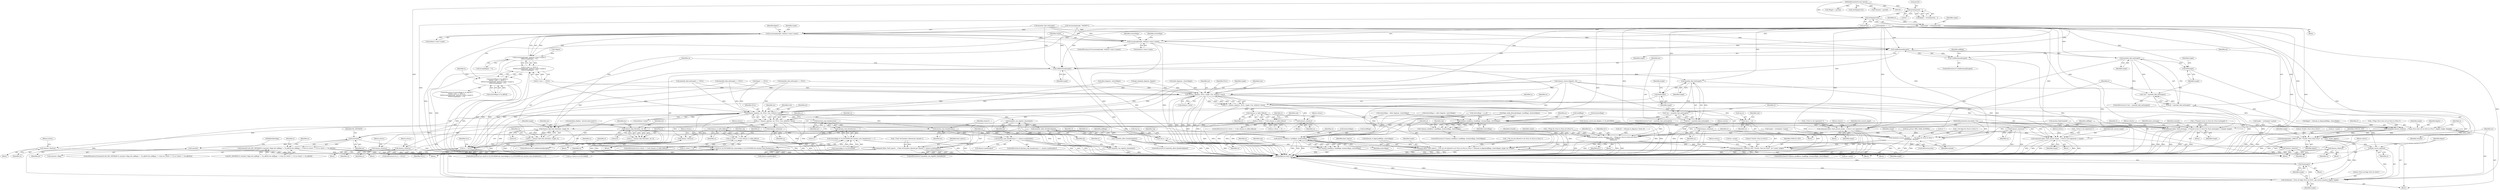 digraph "0_atheme_c597156adc60a45b5f827793cd420945f47bc03b_1@array" {
"1000342" [label="(Call,strdup(parv[2]))"];
"1000328" [label="(Call,strchr(parv[2], ' '))"];
"1000109" [label="(MethodParameterIn,char *parv[])"];
"1000340" [label="(Call,target = strdup(parv[2]))"];
"1000385" [label="(Call,validhostmask(target))"];
"1000389" [label="(Call,chanacs_find_host_literal(mc, target, 0))"];
"1000387" [label="(Call,ca = chanacs_find_host_literal(mc, target, 0))"];
"1000424" [label="(Call,ca != NULL)"];
"1000435" [label="(Call,command_success_string(si, str1, _(\"Flags for \2%s\2 in \2%s\2 are \2%s\2.\"),\n\t\t\t\t\t\ttarget, channel,\n\t\t\t\t\t\tstr1))"];
"1000451" [label="(Call,logcommand(si, CMDLOG_GET, \"FLAGS: \2%s\2 on \2%s\2\", mc->name, target))"];
"1000444" [label="(Call,command_success_string(si, \"\", _(\"No flags for \2%s\2 in \2%s\2.\"),\n\t\t\t\t\t\ttarget, channel))"];
"1000399" [label="(Call,myentity_find_ext(target))"];
"1000396" [label="(Call,!(mt = myentity_find_ext(target)))"];
"1000397" [label="(Call,mt = myentity_find_ext(target))"];
"1000419" [label="(Call,chanacs_find_literal(mc, mt, 0))"];
"1000417" [label="(Call,ca = chanacs_find_literal(mc, mt, 0))"];
"1000402" [label="(Call,command_fail(si, fault_nosuch_target, _(\"\2%s\2 is not registered.\"), target))"];
"1000409" [label="(Call,free(target))"];
"1000492" [label="(Call,irccasecmp(target, entity(si->smu)->name))"];
"1000491" [label="(Call,irccasecmp(target, entity(si->smu)->name) ||\n\t\t\t\t\t\tstrcmp(flagstr, \"-*\"))"];
"1000485" [label="(Call,si->smu == NULL ||\n\t\t\t\t\t\tirccasecmp(target, entity(si->smu)->name) ||\n\t\t\t\t\t\tstrcmp(flagstr, \"-*\"))"];
"1000481" [label="(Call,restrictflags & CA_AKICK ||\n\t\t\t\t\t\tsi->smu == NULL ||\n\t\t\t\t\t\tirccasecmp(target, entity(si->smu)->name) ||\n\t\t\t\t\t\tstrcmp(flagstr, \"-*\"))"];
"1000511" [label="(Call,irccasecmp(target, entity(si->smu)->name))"];
"1000641" [label="(Call,validhostmask(target))"];
"1000640" [label="(Call,!validhostmask(target))"];
"1000648" [label="(Call,myentity_find_ext(target))"];
"1000645" [label="(Call,!(mt = myentity_find_ext(target)))"];
"1000646" [label="(Call,mt = myentity_find_ext(target))"];
"1000668" [label="(Call,chanacs_open(mc, mt, NULL, true, entity(si->smu)))"];
"1000666" [label="(Call,ca = chanacs_open(mc, mt, NULL, true, entity(si->smu)))"];
"1000749" [label="(Call,chanacs_close(ca))"];
"1000765" [label="(Call,chanacs_close(ca))"];
"1000781" [label="(Call,chanacs_close(ca))"];
"1000834" [label="(Call,chanacs_close(ca))"];
"1000844" [label="(Call,chanacs_is_table_full(ca))"];
"1000838" [label="(Call,ca->level == 0 && chanacs_is_table_full(ca))"];
"1000855" [label="(Call,chanacs_close(ca))"];
"1000858" [label="(Call,req.ca = ca)"];
"1000872" [label="(Call,chanacs_modify(ca, &addflags, &removeflags, restrictflags))"];
"1000871" [label="(Call,!chanacs_modify(ca, &addflags, &removeflags, restrictflags))"];
"1000894" [label="(Call,chanacs_close(ca))"];
"1000907" [label="(Call,chanacs_close(ca))"];
"1000711" [label="(Call,mychan_num_founders(mc))"];
"1000710" [label="(Call,mychan_num_founders(mc) == 1)"];
"1000706" [label="(Call,removeflags & CA_FOUNDER && mychan_num_founders(mc) == 1)"];
"1000700" [label="(Call,ca->level & CA_FOUNDER && removeflags & CA_FOUNDER && mychan_num_founders(mc) == 1)"];
"1000735" [label="(Call,mychan_num_founders(mc))"];
"1000734" [label="(Call,mychan_num_founders(mc) >= chansvs.maxfounders)"];
"1000741" [label="(Call,command_fail(si, fault_noprivs, _(\"Only %d founders allowed per channel.\"), chansvs.maxfounders))"];
"1001039" [label="(Call,verbose(mc, \"\2%s\2 set flags \2%s\2 on \2%s\2\", get_source_name(si), flagstr, target))"];
"1001046" [label="(Call,free(target))"];
"1000754" [label="(Call,myentity_can_register_channel(mt))"];
"1000753" [label="(Call,!myentity_can_register_channel(mt))"];
"1000770" [label="(Call,myentity_allow_foundership(mt))"];
"1000769" [label="(Call,!myentity_allow_foundership(mt))"];
"1000797" [label="(Call,isuser(mt))"];
"1000796" [label="(Call,isuser(mt) && (MU_NEVEROP & user(mt)->flags && addflags != CA_AKICK && addflags != 0 && (ca->level == 0 || ca->level == CA_AKICK)))"];
"1000803" [label="(Call,user(mt))"];
"1000651" [label="(Call,command_fail(si, fault_nosuch_target, _(\"\2%s\2 is not registered.\"), target))"];
"1000658" [label="(Call,free(target))"];
"1000924" [label="(Call,chanacs_open(mc, NULL, target, true, entity(si->smu)))"];
"1000922" [label="(Call,ca = chanacs_open(mc, NULL, target, true, entity(si->smu)))"];
"1000940" [label="(Call,chanacs_is_table_full(ca))"];
"1000934" [label="(Call,ca->level == 0 && chanacs_is_table_full(ca))"];
"1000951" [label="(Call,chanacs_close(ca))"];
"1000954" [label="(Call,req.ca = ca)"];
"1000968" [label="(Call,chanacs_modify(ca, &addflags, &removeflags, restrictflags))"];
"1000967" [label="(Call,!chanacs_modify(ca, &addflags, &removeflags, restrictflags))"];
"1000988" [label="(Call,chanacs_close(ca))"];
"1001001" [label="(Call,chanacs_close(ca))"];
"1000976" [label="(Call,command_fail(si, fault_noprivs, _(\"You are not allowed to set \2%s\2 on \2%s\2 in \2%s\2.\"), bitmask_to_flags2(addflags, removeflags), target, mc->name))"];
"1001010" [label="(Call,command_fail(si, fault_nochange, _(\"Channel access to \2%s\2 for \2%s\2 unchanged.\"), channel, target))"];
"1001023" [label="(Call,command_success_nodata(si, _(\"Flags \2%s\2 were set on \2%s\2 in \2%s\2.\"), flagstr, target, channel))"];
"1001030" [label="(Call,logcommand(si, CMDLOG_SET, \"FLAGS: \2%s\2 \2%s\2 \2%s\2\", mc->name, target, flagstr))"];
"1001042" [label="(Call,get_source_name(si))"];
"1000423" [label="(ControlStructure,if (ca != NULL))"];
"1001017" [label="(Return,return;)"];
"1000979" [label="(Call,_(\"You are not allowed to set \2%s\2 on \2%s\2 in \2%s\2.\"))"];
"1000501" [label="(Identifier,flagstr)"];
"1001043" [label="(Identifier,si)"];
"1000156" [label="(Call,mychan_find(channel))"];
"1000422" [label="(Literal,0)"];
"1000644" [label="(ControlStructure,if (!(mt = myentity_find_ext(target))))"];
"1000673" [label="(Call,entity(si->smu))"];
"1000546" [label="(Call,flags_make_bitmasks(flagstr, &addflags, &removeflags))"];
"1000645" [label="(Call,!(mt = myentity_find_ext(target)))"];
"1000384" [label="(ControlStructure,if (validhostmask(target)))"];
"1000392" [label="(Literal,0)"];
"1000707" [label="(Call,removeflags & CA_FOUNDER)"];
"1000482" [label="(Call,restrictflags & CA_AKICK)"];
"1000954" [label="(Call,req.ca = ca)"];
"1000923" [label="(Identifier,ca)"];
"1000303" [label="(Call,myentity_find_ext(target) == NULL)"];
"1000639" [label="(ControlStructure,if (!validhostmask(target)))"];
"1000394" [label="(Block,)"];
"1001038" [label="(Identifier,flagstr)"];
"1000435" [label="(Call,command_success_string(si, str1, _(\"Flags for \2%s\2 in \2%s\2 are \2%s\2.\"),\n\t\t\t\t\t\ttarget, channel,\n\t\t\t\t\t\tstr1))"];
"1000772" [label="(Block,)"];
"1000654" [label="(Call,_(\"\2%s\2 is not registered.\"))"];
"1000107" [label="(MethodParameterIn,sourceinfo_t *si)"];
"1000656" [label="(Identifier,target)"];
"1000437" [label="(Identifier,str1)"];
"1000941" [label="(Identifier,ca)"];
"1000937" [label="(Identifier,ca)"];
"1000899" [label="(Identifier,req)"];
"1000750" [label="(Identifier,ca)"];
"1000407" [label="(Identifier,target)"];
"1000795" [label="(ControlStructure,if (isuser(mt) && (MU_NEVEROP & user(mt)->flags && addflags != CA_AKICK && addflags != 0 && (ca->level == 0 || ca->level == CA_AKICK))))"];
"1000527" [label="(Call,allow_flags(mc, restrictflags))"];
"1000304" [label="(Call,myentity_find_ext(target))"];
"1000391" [label="(Identifier,target)"];
"1000390" [label="(Identifier,mc)"];
"1000440" [label="(Identifier,target)"];
"1000398" [label="(Identifier,mt)"];
"1000396" [label="(Call,!(mt = myentity_find_ext(target)))"];
"1000873" [label="(Identifier,ca)"];
"1000699" [label="(ControlStructure,if (ca->level & CA_FOUNDER && removeflags & CA_FOUNDER && mychan_num_founders(mc) == 1))"];
"1000410" [label="(Identifier,target)"];
"1000419" [label="(Call,chanacs_find_literal(mc, mt, 0))"];
"1000426" [label="(Identifier,NULL)"];
"1000940" [label="(Call,chanacs_is_table_full(ca))"];
"1000966" [label="(ControlStructure,if (!chanacs_modify(ca, &addflags, &removeflags, restrictflags)))"];
"1001032" [label="(Identifier,CMDLOG_SET)"];
"1000804" [label="(Identifier,mt)"];
"1000469" [label="(Call,restrictflags = ca_all)"];
"1000666" [label="(Call,ca = chanacs_open(mc, mt, NULL, true, entity(si->smu)))"];
"1000582" [label="(Call,get_template_flags(mc, flagstr))"];
"1000652" [label="(Identifier,si)"];
"1000485" [label="(Call,si->smu == NULL ||\n\t\t\t\t\t\tirccasecmp(target, entity(si->smu)->name) ||\n\t\t\t\t\t\tstrcmp(flagstr, \"-*\"))"];
"1000801" [label="(Identifier,MU_NEVEROP)"];
"1000756" [label="(Block,)"];
"1000860" [label="(Identifier,req)"];
"1001047" [label="(Identifier,target)"];
"1000876" [label="(Call,&removeflags)"];
"1000512" [label="(Identifier,target)"];
"1000438" [label="(Call,_(\"Flags for \2%s\2 in \2%s\2 are \2%s\2.\"))"];
"1000771" [label="(Identifier,mt)"];
"1000726" [label="(Identifier,ca)"];
"1000436" [label="(Identifier,si)"];
"1001029" [label="(Identifier,channel)"];
"1000716" [label="(Identifier,si)"];
"1000844" [label="(Call,chanacs_is_table_full(ca))"];
"1000449" [label="(Identifier,target)"];
"1000805" [label="(FieldIdentifier,flags)"];
"1000361" [label="(Call,!flagstr)"];
"1001012" [label="(Identifier,fault_nochange)"];
"1000493" [label="(Identifier,target)"];
"1000657" [label="(Return,return;)"];
"1000734" [label="(Call,mychan_num_founders(mc) >= chansvs.maxfounders)"];
"1000300" [label="(Call,strcasecmp(target, \"MODIFY\"))"];
"1000974" [label="(Identifier,restrictflags)"];
"1000454" [label="(Literal,\"FLAGS: \2%s\2 on \2%s\2\")"];
"1001018" [label="(Call,flagstr = bitmask_to_flags2(addflags, removeflags))"];
"1000755" [label="(Identifier,mt)"];
"1000340" [label="(Call,target = strdup(parv[2]))"];
"1000736" [label="(Identifier,mc)"];
"1000373" [label="(Call,chanacs_source_has_flag(mc, si, CA_ACLVIEW))"];
"1001010" [label="(Call,command_fail(si, fault_nochange, _(\"Channel access to \2%s\2 for \2%s\2 unchanged.\"), channel, target))"];
"1000649" [label="(Identifier,target)"];
"1000961" [label="(Identifier,req)"];
"1000895" [label="(Identifier,ca)"];
"1000913" [label="(Identifier,addflags)"];
"1001040" [label="(Identifier,mc)"];
"1000127" [label="(Call,*flagstr = parv[2])"];
"1000177" [label="(Call,has_priv(si, PRIV_CHAN_AUSPEX))"];
"1000328" [label="(Call,strchr(parv[2], ' '))"];
"1000925" [label="(Identifier,mc)"];
"1000865" [label="(Identifier,req)"];
"1000978" [label="(Identifier,fault_noprivs)"];
"1000782" [label="(Identifier,ca)"];
"1000647" [label="(Identifier,mt)"];
"1000881" [label="(Identifier,si)"];
"1000660" [label="(Call,target = sstrdup(mt->name))"];
"1000944" [label="(Identifier,si)"];
"1000418" [label="(Identifier,ca)"];
"1000681" [label="(Identifier,ca)"];
"1000968" [label="(Call,chanacs_modify(ca, &addflags, &removeflags, restrictflags))"];
"1000835" [label="(Identifier,ca)"];
"1000671" [label="(Identifier,NULL)"];
"1000669" [label="(Identifier,mc)"];
"1000329" [label="(Call,parv[2])"];
"1001039" [label="(Call,verbose(mc, \"\2%s\2 set flags \2%s\2 on \2%s\2\", get_source_name(si), flagstr, target))"];
"1000742" [label="(Identifier,si)"];
"1000958" [label="(Identifier,ca)"];
"1000988" [label="(Call,chanacs_close(ca))"];
"1000862" [label="(Identifier,ca)"];
"1000412" [label="(Identifier,target)"];
"1000417" [label="(Call,ca = chanacs_find_literal(mc, mt, 0))"];
"1000363" [label="(Block,)"];
"1000767" [label="(Return,return;)"];
"1000510" [label="(ControlStructure,if (irccasecmp(target, entity(si->smu)->name)))"];
"1000427" [label="(Block,)"];
"1001006" [label="(Identifier,addflags)"];
"1000307" [label="(Block,)"];
"1000385" [label="(Call,validhostmask(target))"];
"1000411" [label="(Call,target = sstrdup(mt->name))"];
"1000878" [label="(Identifier,restrictflags)"];
"1000346" [label="(Block,)"];
"1000752" [label="(ControlStructure,if (!myentity_can_register_channel(mt)))"];
"1000769" [label="(Call,!myentity_allow_foundership(mt))"];
"1000399" [label="(Call,myentity_find_ext(target))"];
"1000746" [label="(Call,chansvs.maxfounders)"];
"1000343" [label="(Call,parv[2])"];
"1000933" [label="(ControlStructure,if (ca->level == 0 && chanacs_is_table_full(ca)))"];
"1000452" [label="(Identifier,si)"];
"1000526" [label="(Identifier,restrictflags)"];
"1000770" [label="(Call,myentity_allow_foundership(mt))"];
"1000834" [label="(Call,chanacs_close(ca))"];
"1000797" [label="(Call,isuser(mt))"];
"1000643" [label="(Block,)"];
"1001024" [label="(Identifier,si)"];
"1000332" [label="(Literal,' ')"];
"1000743" [label="(Identifier,fault_noprivs)"];
"1000846" [label="(Block,)"];
"1000421" [label="(Identifier,mt)"];
"1000989" [label="(Identifier,ca)"];
"1000975" [label="(Block,)"];
"1000342" [label="(Call,strdup(parv[2]))"];
"1001045" [label="(Identifier,target)"];
"1000387" [label="(Call,ca = chanacs_find_host_literal(mc, target, 0))"];
"1000451" [label="(Call,logcommand(si, CMDLOG_GET, \"FLAGS: \2%s\2 on \2%s\2\", mc->name, target))"];
"1000646" [label="(Call,mt = myentity_find_ext(target))"];
"1001037" [label="(Identifier,target)"];
"1000403" [label="(Identifier,si)"];
"1000981" [label="(Call,bitmask_to_flags2(addflags, removeflags))"];
"1000401" [label="(Block,)"];
"1000520" [label="(Identifier,restrictflags)"];
"1000872" [label="(Call,chanacs_modify(ca, &addflags, &removeflags, restrictflags))"];
"1001025" [label="(Call,_(\"Flags \2%s\2 were set on \2%s\2 in \2%s\2.\"))"];
"1000492" [label="(Call,irccasecmp(target, entity(si->smu)->name))"];
"1000494" [label="(Call,entity(si->smu)->name)"];
"1000667" [label="(Identifier,ca)"];
"1000651" [label="(Call,command_fail(si, fault_nosuch_target, _(\"\2%s\2 is not registered.\"), target))"];
"1001041" [label="(Literal,\"\2%s\2 set flags \2%s\2 on \2%s\2\")"];
"1000934" [label="(Call,ca->level == 0 && chanacs_is_table_full(ca))"];
"1000841" [label="(Identifier,ca)"];
"1000845" [label="(Identifier,ca)"];
"1000774" [label="(Identifier,si)"];
"1000424" [label="(Call,ca != NULL)"];
"1000481" [label="(Call,restrictflags & CA_AKICK ||\n\t\t\t\t\t\tsi->smu == NULL ||\n\t\t\t\t\t\tirccasecmp(target, entity(si->smu)->name) ||\n\t\t\t\t\t\tstrcmp(flagstr, \"-*\"))"];
"1000753" [label="(Call,!myentity_can_register_channel(mt))"];
"1001001" [label="(Call,chanacs_close(ca))"];
"1000907" [label="(Call,chanacs_close(ca))"];
"1000122" [label="(Call,sstrdup(parv[1]))"];
"1000825" [label="(Block,)"];
"1000741" [label="(Call,command_fail(si, fault_noprivs, _(\"Only %d founders allowed per channel.\"), chansvs.maxfounders))"];
"1000711" [label="(Call,mychan_num_founders(mc))"];
"1001030" [label="(Call,logcommand(si, CMDLOG_SET, \"FLAGS: \2%s\2 \2%s\2 \2%s\2\", mc->name, target, flagstr))"];
"1000395" [label="(ControlStructure,if (!(mt = myentity_find_ext(target))))"];
"1001046" [label="(Call,free(target))"];
"1000641" [label="(Call,validhostmask(target))"];
"1000786" [label="(Identifier,addflags)"];
"1000798" [label="(Identifier,mt)"];
"1000642" [label="(Identifier,target)"];
"1001044" [label="(Identifier,flagstr)"];
"1000827" [label="(Identifier,si)"];
"1000109" [label="(MethodParameterIn,char *parv[])"];
"1000668" [label="(Call,chanacs_open(mc, mt, NULL, true, entity(si->smu)))"];
"1000712" [label="(Identifier,mc)"];
"1000450" [label="(Identifier,channel)"];
"1000942" [label="(Block,)"];
"1000480" [label="(ControlStructure,if (restrictflags & CA_AKICK ||\n\t\t\t\t\t\tsi->smu == NULL ||\n\t\t\t\t\t\tirccasecmp(target, entity(si->smu)->name) ||\n\t\t\t\t\t\tstrcmp(flagstr, \"-*\")))"];
"1000458" [label="(Identifier,target)"];
"1000445" [label="(Identifier,si)"];
"1000648" [label="(Call,myentity_find_ext(target))"];
"1000200" [label="(Call,flagstr == NULL)"];
"1000713" [label="(Literal,1)"];
"1000926" [label="(Identifier,NULL)"];
"1000737" [label="(Call,chansvs.maxfounders)"];
"1001042" [label="(Call,get_source_name(si))"];
"1000661" [label="(Identifier,target)"];
"1000922" [label="(Call,ca = chanacs_open(mc, NULL, target, true, entity(si->smu)))"];
"1000443" [label="(ControlStructure,else)"];
"1000783" [label="(Return,return;)"];
"1000956" [label="(Identifier,req)"];
"1000738" [label="(Identifier,chansvs)"];
"1000110" [label="(Block,)"];
"1000650" [label="(Block,)"];
"1000519" [label="(Call,restrictflags = allow_flags(mc, restrictflags))"];
"1000740" [label="(Block,)"];
"1000927" [label="(Identifier,target)"];
"1000429" [label="(Identifier,str1)"];
"1000195" [label="(Call,target[0] == '+')"];
"1000855" [label="(Call,chanacs_close(ca))"];
"1000871" [label="(Call,!chanacs_modify(ca, &addflags, &removeflags, restrictflags))"];
"1000896" [label="(Return,return;)"];
"1000700" [label="(Call,ca->level & CA_FOUNDER && removeflags & CA_FOUNDER && mychan_num_founders(mc) == 1)"];
"1001002" [label="(Identifier,ca)"];
"1000758" [label="(Identifier,si)"];
"1000453" [label="(Identifier,CMDLOG_GET)"];
"1000796" [label="(Call,isuser(mt) && (MU_NEVEROP & user(mt)->flags && addflags != CA_AKICK && addflags != 0 && (ca->level == 0 || ca->level == CA_AKICK)))"];
"1000977" [label="(Identifier,si)"];
"1000409" [label="(Call,free(target))"];
"1001031" [label="(Identifier,si)"];
"1000446" [label="(Literal,\"\")"];
"1000513" [label="(Call,entity(si->smu)->name)"];
"1000799" [label="(Call,MU_NEVEROP & user(mt)->flags && addflags != CA_AKICK && addflags != 0 && (ca->level == 0 || ca->level == CA_AKICK))"];
"1001009" [label="(Block,)"];
"1000351" [label="(Identifier,si)"];
"1001015" [label="(Identifier,channel)"];
"1000388" [label="(Identifier,ca)"];
"1000766" [label="(Identifier,ca)"];
"1000653" [label="(Identifier,fault_nosuch_target)"];
"1000246" [label="(Call,myentity_find_ext(target) == NULL)"];
"1000486" [label="(Call,si->smu == NULL)"];
"1000839" [label="(Call,ca->level == 0)"];
"1000953" [label="(Return,return;)"];
"1000459" [label="(Return,return;)"];
"1000491" [label="(Call,irccasecmp(target, entity(si->smu)->name) ||\n\t\t\t\t\t\tstrcmp(flagstr, \"-*\"))"];
"1000969" [label="(Identifier,ca)"];
"1000397" [label="(Call,mt = myentity_find_ext(target))"];
"1000768" [label="(ControlStructure,if (!myentity_allow_foundership(mt)))"];
"1000765" [label="(Call,chanacs_close(ca))"];
"1000781" [label="(Call,chanacs_close(ca))"];
"1000976" [label="(Call,command_fail(si, fault_noprivs, _(\"You are not allowed to set \2%s\2 on \2%s\2 in \2%s\2.\"), bitmask_to_flags2(addflags, removeflags), target, mc->name))"];
"1000326" [label="(Call,flagstr = strchr(parv[2], ' '))"];
"1000749" [label="(Call,chanacs_close(ca))"];
"1000386" [label="(Identifier,target)"];
"1000706" [label="(Call,removeflags & CA_FOUNDER && mychan_num_founders(mc) == 1)"];
"1001033" [label="(Literal,\"FLAGS: \2%s\2 \2%s\2 \2%s\2\")"];
"1000874" [label="(Call,&addflags)"];
"1000894" [label="(Call,chanacs_close(ca))"];
"1000984" [label="(Identifier,target)"];
"1001034" [label="(Call,mc->name)"];
"1000870" [label="(ControlStructure,if (!chanacs_modify(ca, &addflags, &removeflags, restrictflags)))"];
"1000856" [label="(Identifier,ca)"];
"1000425" [label="(Identifier,ca)"];
"1000803" [label="(Call,user(mt))"];
"1000924" [label="(Call,chanacs_open(mc, NULL, target, true, entity(si->smu)))"];
"1000754" [label="(Call,myentity_can_register_channel(mt))"];
"1000500" [label="(Call,strcmp(flagstr, \"-*\"))"];
"1000848" [label="(Identifier,si)"];
"1000447" [label="(Call,_(\"No flags for \2%s\2 in \2%s\2.\"))"];
"1000751" [label="(Return,return;)"];
"1000836" [label="(Return,return;)"];
"1000672" [label="(Identifier,true)"];
"1000402" [label="(Call,command_fail(si, fault_nosuch_target, _(\"\2%s\2 is not registered.\"), target))"];
"1000935" [label="(Call,ca->level == 0)"];
"1000967" [label="(Call,!chanacs_modify(ca, &addflags, &removeflags, restrictflags))"];
"1000955" [label="(Call,req.ca)"];
"1000990" [label="(Return,return;)"];
"1000444" [label="(Call,command_success_string(si, \"\", _(\"No flags for \2%s\2 in \2%s\2.\"),\n\t\t\t\t\t\ttarget, channel))"];
"1000859" [label="(Call,req.ca)"];
"1000838" [label="(Call,ca->level == 0 && chanacs_is_table_full(ca))"];
"1000525" [label="(Call,restrictflags |= allow_flags(mc, restrictflags))"];
"1000701" [label="(Call,ca->level & CA_FOUNDER)"];
"1001013" [label="(Call,_(\"Channel access to \2%s\2 for \2%s\2 unchanged.\"))"];
"1000908" [label="(Identifier,ca)"];
"1000802" [label="(Call,user(mt)->flags)"];
"1000511" [label="(Call,irccasecmp(target, entity(si->smu)->name))"];
"1000670" [label="(Identifier,mt)"];
"1000857" [label="(Return,return;)"];
"1000879" [label="(Block,)"];
"1000910" [label="(Block,)"];
"1001023" [label="(Call,command_success_nodata(si, _(\"Flags \2%s\2 were set on \2%s\2 in \2%s\2.\"), flagstr, target, channel))"];
"1000389" [label="(Call,chanacs_find_host_literal(mc, target, 0))"];
"1000858" [label="(Call,req.ca = ca)"];
"1000928" [label="(Identifier,true)"];
"1000951" [label="(Call,chanacs_close(ca))"];
"1001028" [label="(Identifier,target)"];
"1000404" [label="(Identifier,fault_nosuch_target)"];
"1000658" [label="(Call,free(target))"];
"1000341" [label="(Identifier,target)"];
"1000929" [label="(Call,entity(si->smu))"];
"1000462" [label="(Call,chanacs_source_flags(mc, si))"];
"1001011" [label="(Identifier,si)"];
"1000428" [label="(Call,str1 = bitmask_to_flags2(ca->level, 0))"];
"1000735" [label="(Call,mychan_num_founders(mc))"];
"1000952" [label="(Identifier,ca)"];
"1000114" [label="(Call,*channel = parv[0])"];
"1001027" [label="(Identifier,flagstr)"];
"1000733" [label="(ControlStructure,if (mychan_num_founders(mc) >= chansvs.maxfounders))"];
"1000227" [label="(Call,myentity_find_ext(target) == NULL)"];
"1000400" [label="(Identifier,target)"];
"1000442" [label="(Identifier,str1)"];
"1000408" [label="(Return,return;)"];
"1000985" [label="(Call,mc->name)"];
"1001016" [label="(Identifier,target)"];
"1000710" [label="(Call,mychan_num_founders(mc) == 1)"];
"1000505" [label="(Identifier,si)"];
"1001048" [label="(MethodReturn,static void)"];
"1000993" [label="(Identifier,req)"];
"1000837" [label="(ControlStructure,if (ca->level == 0 && chanacs_is_table_full(ca)))"];
"1000744" [label="(Call,_(\"Only %d founders allowed per channel.\"))"];
"1000640" [label="(Call,!validhostmask(target))"];
"1000521" [label="(Call,allow_flags(mc, restrictflags))"];
"1000171" [label="(Call,metadata_find(mc, \"private:close:closer\"))"];
"1000420" [label="(Identifier,mc)"];
"1000441" [label="(Identifier,channel)"];
"1000970" [label="(Call,&addflags)"];
"1000972" [label="(Call,&removeflags)"];
"1000659" [label="(Identifier,target)"];
"1000455" [label="(Call,mc->name)"];
"1000405" [label="(Call,_(\"\2%s\2 is not registered.\"))"];
"1000342" -> "1000340"  [label="AST: "];
"1000342" -> "1000343"  [label="CFG: "];
"1000343" -> "1000342"  [label="AST: "];
"1000340" -> "1000342"  [label="CFG: "];
"1000342" -> "1001048"  [label="DDG: "];
"1000342" -> "1000340"  [label="DDG: "];
"1000328" -> "1000342"  [label="DDG: "];
"1000109" -> "1000342"  [label="DDG: "];
"1000328" -> "1000326"  [label="AST: "];
"1000328" -> "1000332"  [label="CFG: "];
"1000329" -> "1000328"  [label="AST: "];
"1000332" -> "1000328"  [label="AST: "];
"1000326" -> "1000328"  [label="CFG: "];
"1000328" -> "1000326"  [label="DDG: "];
"1000328" -> "1000326"  [label="DDG: "];
"1000109" -> "1000328"  [label="DDG: "];
"1000109" -> "1000106"  [label="AST: "];
"1000109" -> "1001048"  [label="DDG: "];
"1000109" -> "1000114"  [label="DDG: "];
"1000109" -> "1000122"  [label="DDG: "];
"1000109" -> "1000127"  [label="DDG: "];
"1000340" -> "1000307"  [label="AST: "];
"1000341" -> "1000340"  [label="AST: "];
"1000351" -> "1000340"  [label="CFG: "];
"1000340" -> "1001048"  [label="DDG: "];
"1000340" -> "1001048"  [label="DDG: "];
"1000340" -> "1000385"  [label="DDG: "];
"1000340" -> "1000492"  [label="DDG: "];
"1000340" -> "1000511"  [label="DDG: "];
"1000340" -> "1000641"  [label="DDG: "];
"1000385" -> "1000384"  [label="AST: "];
"1000385" -> "1000386"  [label="CFG: "];
"1000386" -> "1000385"  [label="AST: "];
"1000388" -> "1000385"  [label="CFG: "];
"1000398" -> "1000385"  [label="CFG: "];
"1000385" -> "1001048"  [label="DDG: "];
"1000304" -> "1000385"  [label="DDG: "];
"1000300" -> "1000385"  [label="DDG: "];
"1000195" -> "1000385"  [label="DDG: "];
"1000385" -> "1000389"  [label="DDG: "];
"1000385" -> "1000399"  [label="DDG: "];
"1000389" -> "1000387"  [label="AST: "];
"1000389" -> "1000392"  [label="CFG: "];
"1000390" -> "1000389"  [label="AST: "];
"1000391" -> "1000389"  [label="AST: "];
"1000392" -> "1000389"  [label="AST: "];
"1000387" -> "1000389"  [label="CFG: "];
"1000389" -> "1001048"  [label="DDG: "];
"1000389" -> "1000387"  [label="DDG: "];
"1000389" -> "1000387"  [label="DDG: "];
"1000389" -> "1000387"  [label="DDG: "];
"1000171" -> "1000389"  [label="DDG: "];
"1000373" -> "1000389"  [label="DDG: "];
"1000195" -> "1000389"  [label="DDG: "];
"1000389" -> "1000435"  [label="DDG: "];
"1000389" -> "1000444"  [label="DDG: "];
"1000387" -> "1000384"  [label="AST: "];
"1000388" -> "1000387"  [label="AST: "];
"1000425" -> "1000387"  [label="CFG: "];
"1000387" -> "1001048"  [label="DDG: "];
"1000387" -> "1000424"  [label="DDG: "];
"1000424" -> "1000423"  [label="AST: "];
"1000424" -> "1000426"  [label="CFG: "];
"1000425" -> "1000424"  [label="AST: "];
"1000426" -> "1000424"  [label="AST: "];
"1000429" -> "1000424"  [label="CFG: "];
"1000445" -> "1000424"  [label="CFG: "];
"1000424" -> "1001048"  [label="DDG: "];
"1000424" -> "1001048"  [label="DDG: "];
"1000424" -> "1001048"  [label="DDG: "];
"1000417" -> "1000424"  [label="DDG: "];
"1000303" -> "1000424"  [label="DDG: "];
"1000227" -> "1000424"  [label="DDG: "];
"1000246" -> "1000424"  [label="DDG: "];
"1000200" -> "1000424"  [label="DDG: "];
"1000435" -> "1000427"  [label="AST: "];
"1000435" -> "1000442"  [label="CFG: "];
"1000436" -> "1000435"  [label="AST: "];
"1000437" -> "1000435"  [label="AST: "];
"1000438" -> "1000435"  [label="AST: "];
"1000440" -> "1000435"  [label="AST: "];
"1000441" -> "1000435"  [label="AST: "];
"1000442" -> "1000435"  [label="AST: "];
"1000452" -> "1000435"  [label="CFG: "];
"1000435" -> "1001048"  [label="DDG: "];
"1000435" -> "1001048"  [label="DDG: "];
"1000435" -> "1001048"  [label="DDG: "];
"1000435" -> "1001048"  [label="DDG: "];
"1000177" -> "1000435"  [label="DDG: "];
"1000373" -> "1000435"  [label="DDG: "];
"1000107" -> "1000435"  [label="DDG: "];
"1000428" -> "1000435"  [label="DDG: "];
"1000438" -> "1000435"  [label="DDG: "];
"1000411" -> "1000435"  [label="DDG: "];
"1000195" -> "1000435"  [label="DDG: "];
"1000156" -> "1000435"  [label="DDG: "];
"1000435" -> "1000451"  [label="DDG: "];
"1000435" -> "1000451"  [label="DDG: "];
"1000451" -> "1000363"  [label="AST: "];
"1000451" -> "1000458"  [label="CFG: "];
"1000452" -> "1000451"  [label="AST: "];
"1000453" -> "1000451"  [label="AST: "];
"1000454" -> "1000451"  [label="AST: "];
"1000455" -> "1000451"  [label="AST: "];
"1000458" -> "1000451"  [label="AST: "];
"1000459" -> "1000451"  [label="CFG: "];
"1000451" -> "1001048"  [label="DDG: "];
"1000451" -> "1001048"  [label="DDG: "];
"1000451" -> "1001048"  [label="DDG: "];
"1000451" -> "1001048"  [label="DDG: "];
"1000451" -> "1001048"  [label="DDG: "];
"1000444" -> "1000451"  [label="DDG: "];
"1000444" -> "1000451"  [label="DDG: "];
"1000107" -> "1000451"  [label="DDG: "];
"1000195" -> "1000451"  [label="DDG: "];
"1000444" -> "1000443"  [label="AST: "];
"1000444" -> "1000450"  [label="CFG: "];
"1000445" -> "1000444"  [label="AST: "];
"1000446" -> "1000444"  [label="AST: "];
"1000447" -> "1000444"  [label="AST: "];
"1000449" -> "1000444"  [label="AST: "];
"1000450" -> "1000444"  [label="AST: "];
"1000452" -> "1000444"  [label="CFG: "];
"1000444" -> "1001048"  [label="DDG: "];
"1000444" -> "1001048"  [label="DDG: "];
"1000444" -> "1001048"  [label="DDG: "];
"1000177" -> "1000444"  [label="DDG: "];
"1000373" -> "1000444"  [label="DDG: "];
"1000107" -> "1000444"  [label="DDG: "];
"1000447" -> "1000444"  [label="DDG: "];
"1000411" -> "1000444"  [label="DDG: "];
"1000195" -> "1000444"  [label="DDG: "];
"1000156" -> "1000444"  [label="DDG: "];
"1000399" -> "1000397"  [label="AST: "];
"1000399" -> "1000400"  [label="CFG: "];
"1000400" -> "1000399"  [label="AST: "];
"1000397" -> "1000399"  [label="CFG: "];
"1000399" -> "1000396"  [label="DDG: "];
"1000399" -> "1000397"  [label="DDG: "];
"1000195" -> "1000399"  [label="DDG: "];
"1000399" -> "1000402"  [label="DDG: "];
"1000399" -> "1000409"  [label="DDG: "];
"1000396" -> "1000395"  [label="AST: "];
"1000396" -> "1000397"  [label="CFG: "];
"1000397" -> "1000396"  [label="AST: "];
"1000403" -> "1000396"  [label="CFG: "];
"1000410" -> "1000396"  [label="CFG: "];
"1000396" -> "1001048"  [label="DDG: "];
"1000397" -> "1000396"  [label="DDG: "];
"1000398" -> "1000397"  [label="AST: "];
"1000397" -> "1001048"  [label="DDG: "];
"1000397" -> "1001048"  [label="DDG: "];
"1000397" -> "1000419"  [label="DDG: "];
"1000419" -> "1000417"  [label="AST: "];
"1000419" -> "1000422"  [label="CFG: "];
"1000420" -> "1000419"  [label="AST: "];
"1000421" -> "1000419"  [label="AST: "];
"1000422" -> "1000419"  [label="AST: "];
"1000417" -> "1000419"  [label="CFG: "];
"1000419" -> "1001048"  [label="DDG: "];
"1000419" -> "1001048"  [label="DDG: "];
"1000419" -> "1000417"  [label="DDG: "];
"1000419" -> "1000417"  [label="DDG: "];
"1000419" -> "1000417"  [label="DDG: "];
"1000171" -> "1000419"  [label="DDG: "];
"1000373" -> "1000419"  [label="DDG: "];
"1000417" -> "1000394"  [label="AST: "];
"1000418" -> "1000417"  [label="AST: "];
"1000425" -> "1000417"  [label="CFG: "];
"1000417" -> "1001048"  [label="DDG: "];
"1000402" -> "1000401"  [label="AST: "];
"1000402" -> "1000407"  [label="CFG: "];
"1000403" -> "1000402"  [label="AST: "];
"1000404" -> "1000402"  [label="AST: "];
"1000405" -> "1000402"  [label="AST: "];
"1000407" -> "1000402"  [label="AST: "];
"1000408" -> "1000402"  [label="CFG: "];
"1000402" -> "1001048"  [label="DDG: "];
"1000402" -> "1001048"  [label="DDG: "];
"1000402" -> "1001048"  [label="DDG: "];
"1000402" -> "1001048"  [label="DDG: "];
"1000402" -> "1001048"  [label="DDG: "];
"1000177" -> "1000402"  [label="DDG: "];
"1000373" -> "1000402"  [label="DDG: "];
"1000107" -> "1000402"  [label="DDG: "];
"1000405" -> "1000402"  [label="DDG: "];
"1000195" -> "1000402"  [label="DDG: "];
"1000409" -> "1000394"  [label="AST: "];
"1000409" -> "1000410"  [label="CFG: "];
"1000410" -> "1000409"  [label="AST: "];
"1000412" -> "1000409"  [label="CFG: "];
"1000195" -> "1000409"  [label="DDG: "];
"1000492" -> "1000491"  [label="AST: "];
"1000492" -> "1000494"  [label="CFG: "];
"1000493" -> "1000492"  [label="AST: "];
"1000494" -> "1000492"  [label="AST: "];
"1000501" -> "1000492"  [label="CFG: "];
"1000491" -> "1000492"  [label="CFG: "];
"1000492" -> "1001048"  [label="DDG: "];
"1000492" -> "1001048"  [label="DDG: "];
"1000492" -> "1000491"  [label="DDG: "];
"1000492" -> "1000491"  [label="DDG: "];
"1000304" -> "1000492"  [label="DDG: "];
"1000300" -> "1000492"  [label="DDG: "];
"1000195" -> "1000492"  [label="DDG: "];
"1000492" -> "1000511"  [label="DDG: "];
"1000492" -> "1000511"  [label="DDG: "];
"1000491" -> "1000485"  [label="AST: "];
"1000491" -> "1000500"  [label="CFG: "];
"1000500" -> "1000491"  [label="AST: "];
"1000485" -> "1000491"  [label="CFG: "];
"1000491" -> "1001048"  [label="DDG: "];
"1000491" -> "1001048"  [label="DDG: "];
"1000491" -> "1000485"  [label="DDG: "];
"1000491" -> "1000485"  [label="DDG: "];
"1000361" -> "1000491"  [label="DDG: "];
"1000485" -> "1000481"  [label="AST: "];
"1000485" -> "1000486"  [label="CFG: "];
"1000486" -> "1000485"  [label="AST: "];
"1000481" -> "1000485"  [label="CFG: "];
"1000485" -> "1001048"  [label="DDG: "];
"1000485" -> "1001048"  [label="DDG: "];
"1000485" -> "1000481"  [label="DDG: "];
"1000485" -> "1000481"  [label="DDG: "];
"1000486" -> "1000485"  [label="DDG: "];
"1000486" -> "1000485"  [label="DDG: "];
"1000481" -> "1000480"  [label="AST: "];
"1000481" -> "1000482"  [label="CFG: "];
"1000482" -> "1000481"  [label="AST: "];
"1000505" -> "1000481"  [label="CFG: "];
"1000512" -> "1000481"  [label="CFG: "];
"1000481" -> "1001048"  [label="DDG: "];
"1000481" -> "1001048"  [label="DDG: "];
"1000481" -> "1001048"  [label="DDG: "];
"1000482" -> "1000481"  [label="DDG: "];
"1000482" -> "1000481"  [label="DDG: "];
"1000511" -> "1000510"  [label="AST: "];
"1000511" -> "1000513"  [label="CFG: "];
"1000512" -> "1000511"  [label="AST: "];
"1000513" -> "1000511"  [label="AST: "];
"1000520" -> "1000511"  [label="CFG: "];
"1000526" -> "1000511"  [label="CFG: "];
"1000511" -> "1001048"  [label="DDG: "];
"1000511" -> "1001048"  [label="DDG: "];
"1000511" -> "1001048"  [label="DDG: "];
"1000304" -> "1000511"  [label="DDG: "];
"1000300" -> "1000511"  [label="DDG: "];
"1000195" -> "1000511"  [label="DDG: "];
"1000511" -> "1000641"  [label="DDG: "];
"1000641" -> "1000640"  [label="AST: "];
"1000641" -> "1000642"  [label="CFG: "];
"1000642" -> "1000641"  [label="AST: "];
"1000640" -> "1000641"  [label="CFG: "];
"1000641" -> "1001048"  [label="DDG: "];
"1000641" -> "1000640"  [label="DDG: "];
"1000304" -> "1000641"  [label="DDG: "];
"1000300" -> "1000641"  [label="DDG: "];
"1000195" -> "1000641"  [label="DDG: "];
"1000641" -> "1000648"  [label="DDG: "];
"1000641" -> "1000924"  [label="DDG: "];
"1000640" -> "1000639"  [label="AST: "];
"1000647" -> "1000640"  [label="CFG: "];
"1000913" -> "1000640"  [label="CFG: "];
"1000640" -> "1001048"  [label="DDG: "];
"1000640" -> "1001048"  [label="DDG: "];
"1000648" -> "1000646"  [label="AST: "];
"1000648" -> "1000649"  [label="CFG: "];
"1000649" -> "1000648"  [label="AST: "];
"1000646" -> "1000648"  [label="CFG: "];
"1000648" -> "1000645"  [label="DDG: "];
"1000648" -> "1000646"  [label="DDG: "];
"1000195" -> "1000648"  [label="DDG: "];
"1000648" -> "1000651"  [label="DDG: "];
"1000648" -> "1000658"  [label="DDG: "];
"1000645" -> "1000644"  [label="AST: "];
"1000645" -> "1000646"  [label="CFG: "];
"1000646" -> "1000645"  [label="AST: "];
"1000652" -> "1000645"  [label="CFG: "];
"1000659" -> "1000645"  [label="CFG: "];
"1000645" -> "1001048"  [label="DDG: "];
"1000646" -> "1000645"  [label="DDG: "];
"1000647" -> "1000646"  [label="AST: "];
"1000646" -> "1001048"  [label="DDG: "];
"1000646" -> "1001048"  [label="DDG: "];
"1000646" -> "1000668"  [label="DDG: "];
"1000668" -> "1000666"  [label="AST: "];
"1000668" -> "1000673"  [label="CFG: "];
"1000669" -> "1000668"  [label="AST: "];
"1000670" -> "1000668"  [label="AST: "];
"1000671" -> "1000668"  [label="AST: "];
"1000672" -> "1000668"  [label="AST: "];
"1000673" -> "1000668"  [label="AST: "];
"1000666" -> "1000668"  [label="CFG: "];
"1000668" -> "1001048"  [label="DDG: "];
"1000668" -> "1001048"  [label="DDG: "];
"1000668" -> "1001048"  [label="DDG: "];
"1000668" -> "1001048"  [label="DDG: "];
"1000668" -> "1001048"  [label="DDG: "];
"1000668" -> "1000666"  [label="DDG: "];
"1000668" -> "1000666"  [label="DDG: "];
"1000668" -> "1000666"  [label="DDG: "];
"1000668" -> "1000666"  [label="DDG: "];
"1000668" -> "1000666"  [label="DDG: "];
"1000521" -> "1000668"  [label="DDG: "];
"1000462" -> "1000668"  [label="DDG: "];
"1000582" -> "1000668"  [label="DDG: "];
"1000527" -> "1000668"  [label="DDG: "];
"1000303" -> "1000668"  [label="DDG: "];
"1000486" -> "1000668"  [label="DDG: "];
"1000227" -> "1000668"  [label="DDG: "];
"1000246" -> "1000668"  [label="DDG: "];
"1000200" -> "1000668"  [label="DDG: "];
"1000673" -> "1000668"  [label="DDG: "];
"1000668" -> "1000711"  [label="DDG: "];
"1000668" -> "1000735"  [label="DDG: "];
"1000668" -> "1000754"  [label="DDG: "];
"1000668" -> "1000797"  [label="DDG: "];
"1000668" -> "1001039"  [label="DDG: "];
"1000666" -> "1000643"  [label="AST: "];
"1000667" -> "1000666"  [label="AST: "];
"1000681" -> "1000666"  [label="CFG: "];
"1000666" -> "1001048"  [label="DDG: "];
"1000666" -> "1001048"  [label="DDG: "];
"1000666" -> "1000749"  [label="DDG: "];
"1000666" -> "1000765"  [label="DDG: "];
"1000666" -> "1000781"  [label="DDG: "];
"1000666" -> "1000834"  [label="DDG: "];
"1000666" -> "1000844"  [label="DDG: "];
"1000666" -> "1000855"  [label="DDG: "];
"1000666" -> "1000858"  [label="DDG: "];
"1000666" -> "1000872"  [label="DDG: "];
"1000749" -> "1000740"  [label="AST: "];
"1000749" -> "1000750"  [label="CFG: "];
"1000750" -> "1000749"  [label="AST: "];
"1000751" -> "1000749"  [label="CFG: "];
"1000749" -> "1001048"  [label="DDG: "];
"1000749" -> "1001048"  [label="DDG: "];
"1000765" -> "1000756"  [label="AST: "];
"1000765" -> "1000766"  [label="CFG: "];
"1000766" -> "1000765"  [label="AST: "];
"1000767" -> "1000765"  [label="CFG: "];
"1000765" -> "1001048"  [label="DDG: "];
"1000765" -> "1001048"  [label="DDG: "];
"1000781" -> "1000772"  [label="AST: "];
"1000781" -> "1000782"  [label="CFG: "];
"1000782" -> "1000781"  [label="AST: "];
"1000783" -> "1000781"  [label="CFG: "];
"1000781" -> "1001048"  [label="DDG: "];
"1000781" -> "1001048"  [label="DDG: "];
"1000834" -> "1000825"  [label="AST: "];
"1000834" -> "1000835"  [label="CFG: "];
"1000835" -> "1000834"  [label="AST: "];
"1000836" -> "1000834"  [label="CFG: "];
"1000834" -> "1001048"  [label="DDG: "];
"1000834" -> "1001048"  [label="DDG: "];
"1000844" -> "1000838"  [label="AST: "];
"1000844" -> "1000845"  [label="CFG: "];
"1000845" -> "1000844"  [label="AST: "];
"1000838" -> "1000844"  [label="CFG: "];
"1000844" -> "1000838"  [label="DDG: "];
"1000844" -> "1000855"  [label="DDG: "];
"1000844" -> "1000858"  [label="DDG: "];
"1000844" -> "1000872"  [label="DDG: "];
"1000838" -> "1000837"  [label="AST: "];
"1000838" -> "1000839"  [label="CFG: "];
"1000839" -> "1000838"  [label="AST: "];
"1000848" -> "1000838"  [label="CFG: "];
"1000860" -> "1000838"  [label="CFG: "];
"1000838" -> "1001048"  [label="DDG: "];
"1000838" -> "1001048"  [label="DDG: "];
"1000838" -> "1001048"  [label="DDG: "];
"1000839" -> "1000838"  [label="DDG: "];
"1000839" -> "1000838"  [label="DDG: "];
"1000855" -> "1000846"  [label="AST: "];
"1000855" -> "1000856"  [label="CFG: "];
"1000856" -> "1000855"  [label="AST: "];
"1000857" -> "1000855"  [label="CFG: "];
"1000855" -> "1001048"  [label="DDG: "];
"1000855" -> "1001048"  [label="DDG: "];
"1000858" -> "1000643"  [label="AST: "];
"1000858" -> "1000862"  [label="CFG: "];
"1000859" -> "1000858"  [label="AST: "];
"1000862" -> "1000858"  [label="AST: "];
"1000865" -> "1000858"  [label="CFG: "];
"1000858" -> "1001048"  [label="DDG: "];
"1000872" -> "1000871"  [label="AST: "];
"1000872" -> "1000878"  [label="CFG: "];
"1000873" -> "1000872"  [label="AST: "];
"1000874" -> "1000872"  [label="AST: "];
"1000876" -> "1000872"  [label="AST: "];
"1000878" -> "1000872"  [label="AST: "];
"1000871" -> "1000872"  [label="CFG: "];
"1000872" -> "1001048"  [label="DDG: "];
"1000872" -> "1001048"  [label="DDG: "];
"1000872" -> "1001048"  [label="DDG: "];
"1000872" -> "1000871"  [label="DDG: "];
"1000872" -> "1000871"  [label="DDG: "];
"1000872" -> "1000871"  [label="DDG: "];
"1000872" -> "1000871"  [label="DDG: "];
"1000546" -> "1000872"  [label="DDG: "];
"1000546" -> "1000872"  [label="DDG: "];
"1000519" -> "1000872"  [label="DDG: "];
"1000525" -> "1000872"  [label="DDG: "];
"1000469" -> "1000872"  [label="DDG: "];
"1000872" -> "1000894"  [label="DDG: "];
"1000872" -> "1000907"  [label="DDG: "];
"1000871" -> "1000870"  [label="AST: "];
"1000881" -> "1000871"  [label="CFG: "];
"1000899" -> "1000871"  [label="CFG: "];
"1000871" -> "1001048"  [label="DDG: "];
"1000871" -> "1001048"  [label="DDG: "];
"1000894" -> "1000879"  [label="AST: "];
"1000894" -> "1000895"  [label="CFG: "];
"1000895" -> "1000894"  [label="AST: "];
"1000896" -> "1000894"  [label="CFG: "];
"1000894" -> "1001048"  [label="DDG: "];
"1000894" -> "1001048"  [label="DDG: "];
"1000907" -> "1000643"  [label="AST: "];
"1000907" -> "1000908"  [label="CFG: "];
"1000908" -> "1000907"  [label="AST: "];
"1001006" -> "1000907"  [label="CFG: "];
"1000907" -> "1001048"  [label="DDG: "];
"1000907" -> "1001048"  [label="DDG: "];
"1000711" -> "1000710"  [label="AST: "];
"1000711" -> "1000712"  [label="CFG: "];
"1000712" -> "1000711"  [label="AST: "];
"1000713" -> "1000711"  [label="CFG: "];
"1000711" -> "1001048"  [label="DDG: "];
"1000711" -> "1000710"  [label="DDG: "];
"1000711" -> "1000735"  [label="DDG: "];
"1000711" -> "1001039"  [label="DDG: "];
"1000710" -> "1000706"  [label="AST: "];
"1000710" -> "1000713"  [label="CFG: "];
"1000713" -> "1000710"  [label="AST: "];
"1000706" -> "1000710"  [label="CFG: "];
"1000710" -> "1001048"  [label="DDG: "];
"1000710" -> "1000706"  [label="DDG: "];
"1000710" -> "1000706"  [label="DDG: "];
"1000706" -> "1000700"  [label="AST: "];
"1000706" -> "1000707"  [label="CFG: "];
"1000707" -> "1000706"  [label="AST: "];
"1000700" -> "1000706"  [label="CFG: "];
"1000706" -> "1001048"  [label="DDG: "];
"1000706" -> "1001048"  [label="DDG: "];
"1000706" -> "1000700"  [label="DDG: "];
"1000706" -> "1000700"  [label="DDG: "];
"1000707" -> "1000706"  [label="DDG: "];
"1000707" -> "1000706"  [label="DDG: "];
"1000700" -> "1000699"  [label="AST: "];
"1000700" -> "1000701"  [label="CFG: "];
"1000701" -> "1000700"  [label="AST: "];
"1000716" -> "1000700"  [label="CFG: "];
"1000726" -> "1000700"  [label="CFG: "];
"1000700" -> "1001048"  [label="DDG: "];
"1000700" -> "1001048"  [label="DDG: "];
"1000700" -> "1001048"  [label="DDG: "];
"1000701" -> "1000700"  [label="DDG: "];
"1000701" -> "1000700"  [label="DDG: "];
"1000735" -> "1000734"  [label="AST: "];
"1000735" -> "1000736"  [label="CFG: "];
"1000736" -> "1000735"  [label="AST: "];
"1000738" -> "1000735"  [label="CFG: "];
"1000735" -> "1001048"  [label="DDG: "];
"1000735" -> "1000734"  [label="DDG: "];
"1000735" -> "1001039"  [label="DDG: "];
"1000734" -> "1000733"  [label="AST: "];
"1000734" -> "1000737"  [label="CFG: "];
"1000737" -> "1000734"  [label="AST: "];
"1000742" -> "1000734"  [label="CFG: "];
"1000755" -> "1000734"  [label="CFG: "];
"1000734" -> "1001048"  [label="DDG: "];
"1000734" -> "1001048"  [label="DDG: "];
"1000734" -> "1001048"  [label="DDG: "];
"1000734" -> "1000741"  [label="DDG: "];
"1000741" -> "1000740"  [label="AST: "];
"1000741" -> "1000746"  [label="CFG: "];
"1000742" -> "1000741"  [label="AST: "];
"1000743" -> "1000741"  [label="AST: "];
"1000744" -> "1000741"  [label="AST: "];
"1000746" -> "1000741"  [label="AST: "];
"1000750" -> "1000741"  [label="CFG: "];
"1000741" -> "1001048"  [label="DDG: "];
"1000741" -> "1001048"  [label="DDG: "];
"1000741" -> "1001048"  [label="DDG: "];
"1000741" -> "1001048"  [label="DDG: "];
"1000741" -> "1001048"  [label="DDG: "];
"1000462" -> "1000741"  [label="DDG: "];
"1000107" -> "1000741"  [label="DDG: "];
"1000744" -> "1000741"  [label="DDG: "];
"1001039" -> "1000346"  [label="AST: "];
"1001039" -> "1001045"  [label="CFG: "];
"1001040" -> "1001039"  [label="AST: "];
"1001041" -> "1001039"  [label="AST: "];
"1001042" -> "1001039"  [label="AST: "];
"1001044" -> "1001039"  [label="AST: "];
"1001045" -> "1001039"  [label="AST: "];
"1001047" -> "1001039"  [label="CFG: "];
"1001039" -> "1001048"  [label="DDG: "];
"1001039" -> "1001048"  [label="DDG: "];
"1001039" -> "1001048"  [label="DDG: "];
"1001039" -> "1001048"  [label="DDG: "];
"1000924" -> "1001039"  [label="DDG: "];
"1001042" -> "1001039"  [label="DDG: "];
"1001030" -> "1001039"  [label="DDG: "];
"1001030" -> "1001039"  [label="DDG: "];
"1000195" -> "1001039"  [label="DDG: "];
"1001039" -> "1001046"  [label="DDG: "];
"1001046" -> "1000110"  [label="AST: "];
"1001046" -> "1001047"  [label="CFG: "];
"1001047" -> "1001046"  [label="AST: "];
"1001048" -> "1001046"  [label="CFG: "];
"1001046" -> "1001048"  [label="DDG: "];
"1000195" -> "1001046"  [label="DDG: "];
"1000754" -> "1000753"  [label="AST: "];
"1000754" -> "1000755"  [label="CFG: "];
"1000755" -> "1000754"  [label="AST: "];
"1000753" -> "1000754"  [label="CFG: "];
"1000754" -> "1001048"  [label="DDG: "];
"1000754" -> "1000753"  [label="DDG: "];
"1000754" -> "1000770"  [label="DDG: "];
"1000753" -> "1000752"  [label="AST: "];
"1000758" -> "1000753"  [label="CFG: "];
"1000771" -> "1000753"  [label="CFG: "];
"1000753" -> "1001048"  [label="DDG: "];
"1000753" -> "1001048"  [label="DDG: "];
"1000770" -> "1000769"  [label="AST: "];
"1000770" -> "1000771"  [label="CFG: "];
"1000771" -> "1000770"  [label="AST: "];
"1000769" -> "1000770"  [label="CFG: "];
"1000770" -> "1001048"  [label="DDG: "];
"1000770" -> "1000769"  [label="DDG: "];
"1000770" -> "1000797"  [label="DDG: "];
"1000769" -> "1000768"  [label="AST: "];
"1000774" -> "1000769"  [label="CFG: "];
"1000786" -> "1000769"  [label="CFG: "];
"1000769" -> "1001048"  [label="DDG: "];
"1000769" -> "1001048"  [label="DDG: "];
"1000797" -> "1000796"  [label="AST: "];
"1000797" -> "1000798"  [label="CFG: "];
"1000798" -> "1000797"  [label="AST: "];
"1000801" -> "1000797"  [label="CFG: "];
"1000796" -> "1000797"  [label="CFG: "];
"1000797" -> "1001048"  [label="DDG: "];
"1000797" -> "1000796"  [label="DDG: "];
"1000797" -> "1000803"  [label="DDG: "];
"1000796" -> "1000795"  [label="AST: "];
"1000796" -> "1000799"  [label="CFG: "];
"1000799" -> "1000796"  [label="AST: "];
"1000827" -> "1000796"  [label="CFG: "];
"1000841" -> "1000796"  [label="CFG: "];
"1000796" -> "1001048"  [label="DDG: "];
"1000796" -> "1001048"  [label="DDG: "];
"1000796" -> "1001048"  [label="DDG: "];
"1000799" -> "1000796"  [label="DDG: "];
"1000799" -> "1000796"  [label="DDG: "];
"1000803" -> "1000802"  [label="AST: "];
"1000803" -> "1000804"  [label="CFG: "];
"1000804" -> "1000803"  [label="AST: "];
"1000805" -> "1000803"  [label="CFG: "];
"1000803" -> "1001048"  [label="DDG: "];
"1000651" -> "1000650"  [label="AST: "];
"1000651" -> "1000656"  [label="CFG: "];
"1000652" -> "1000651"  [label="AST: "];
"1000653" -> "1000651"  [label="AST: "];
"1000654" -> "1000651"  [label="AST: "];
"1000656" -> "1000651"  [label="AST: "];
"1000657" -> "1000651"  [label="CFG: "];
"1000651" -> "1001048"  [label="DDG: "];
"1000651" -> "1001048"  [label="DDG: "];
"1000651" -> "1001048"  [label="DDG: "];
"1000651" -> "1001048"  [label="DDG: "];
"1000651" -> "1001048"  [label="DDG: "];
"1000462" -> "1000651"  [label="DDG: "];
"1000107" -> "1000651"  [label="DDG: "];
"1000654" -> "1000651"  [label="DDG: "];
"1000195" -> "1000651"  [label="DDG: "];
"1000658" -> "1000643"  [label="AST: "];
"1000658" -> "1000659"  [label="CFG: "];
"1000659" -> "1000658"  [label="AST: "];
"1000661" -> "1000658"  [label="CFG: "];
"1000195" -> "1000658"  [label="DDG: "];
"1000924" -> "1000922"  [label="AST: "];
"1000924" -> "1000929"  [label="CFG: "];
"1000925" -> "1000924"  [label="AST: "];
"1000926" -> "1000924"  [label="AST: "];
"1000927" -> "1000924"  [label="AST: "];
"1000928" -> "1000924"  [label="AST: "];
"1000929" -> "1000924"  [label="AST: "];
"1000922" -> "1000924"  [label="CFG: "];
"1000924" -> "1001048"  [label="DDG: "];
"1000924" -> "1001048"  [label="DDG: "];
"1000924" -> "1001048"  [label="DDG: "];
"1000924" -> "1001048"  [label="DDG: "];
"1000924" -> "1001048"  [label="DDG: "];
"1000924" -> "1000922"  [label="DDG: "];
"1000924" -> "1000922"  [label="DDG: "];
"1000924" -> "1000922"  [label="DDG: "];
"1000924" -> "1000922"  [label="DDG: "];
"1000924" -> "1000922"  [label="DDG: "];
"1000521" -> "1000924"  [label="DDG: "];
"1000462" -> "1000924"  [label="DDG: "];
"1000582" -> "1000924"  [label="DDG: "];
"1000527" -> "1000924"  [label="DDG: "];
"1000303" -> "1000924"  [label="DDG: "];
"1000486" -> "1000924"  [label="DDG: "];
"1000227" -> "1000924"  [label="DDG: "];
"1000246" -> "1000924"  [label="DDG: "];
"1000200" -> "1000924"  [label="DDG: "];
"1000195" -> "1000924"  [label="DDG: "];
"1000929" -> "1000924"  [label="DDG: "];
"1000924" -> "1000976"  [label="DDG: "];
"1000924" -> "1001010"  [label="DDG: "];
"1000924" -> "1001023"  [label="DDG: "];
"1000922" -> "1000910"  [label="AST: "];
"1000923" -> "1000922"  [label="AST: "];
"1000937" -> "1000922"  [label="CFG: "];
"1000922" -> "1001048"  [label="DDG: "];
"1000922" -> "1000940"  [label="DDG: "];
"1000922" -> "1000951"  [label="DDG: "];
"1000922" -> "1000954"  [label="DDG: "];
"1000922" -> "1000968"  [label="DDG: "];
"1000940" -> "1000934"  [label="AST: "];
"1000940" -> "1000941"  [label="CFG: "];
"1000941" -> "1000940"  [label="AST: "];
"1000934" -> "1000940"  [label="CFG: "];
"1000940" -> "1000934"  [label="DDG: "];
"1000940" -> "1000951"  [label="DDG: "];
"1000940" -> "1000954"  [label="DDG: "];
"1000940" -> "1000968"  [label="DDG: "];
"1000934" -> "1000933"  [label="AST: "];
"1000934" -> "1000935"  [label="CFG: "];
"1000935" -> "1000934"  [label="AST: "];
"1000944" -> "1000934"  [label="CFG: "];
"1000956" -> "1000934"  [label="CFG: "];
"1000934" -> "1001048"  [label="DDG: "];
"1000934" -> "1001048"  [label="DDG: "];
"1000934" -> "1001048"  [label="DDG: "];
"1000935" -> "1000934"  [label="DDG: "];
"1000935" -> "1000934"  [label="DDG: "];
"1000951" -> "1000942"  [label="AST: "];
"1000951" -> "1000952"  [label="CFG: "];
"1000952" -> "1000951"  [label="AST: "];
"1000953" -> "1000951"  [label="CFG: "];
"1000951" -> "1001048"  [label="DDG: "];
"1000951" -> "1001048"  [label="DDG: "];
"1000954" -> "1000910"  [label="AST: "];
"1000954" -> "1000958"  [label="CFG: "];
"1000955" -> "1000954"  [label="AST: "];
"1000958" -> "1000954"  [label="AST: "];
"1000961" -> "1000954"  [label="CFG: "];
"1000954" -> "1001048"  [label="DDG: "];
"1000968" -> "1000967"  [label="AST: "];
"1000968" -> "1000974"  [label="CFG: "];
"1000969" -> "1000968"  [label="AST: "];
"1000970" -> "1000968"  [label="AST: "];
"1000972" -> "1000968"  [label="AST: "];
"1000974" -> "1000968"  [label="AST: "];
"1000967" -> "1000968"  [label="CFG: "];
"1000968" -> "1001048"  [label="DDG: "];
"1000968" -> "1001048"  [label="DDG: "];
"1000968" -> "1001048"  [label="DDG: "];
"1000968" -> "1000967"  [label="DDG: "];
"1000968" -> "1000967"  [label="DDG: "];
"1000968" -> "1000967"  [label="DDG: "];
"1000968" -> "1000967"  [label="DDG: "];
"1000546" -> "1000968"  [label="DDG: "];
"1000546" -> "1000968"  [label="DDG: "];
"1000519" -> "1000968"  [label="DDG: "];
"1000525" -> "1000968"  [label="DDG: "];
"1000469" -> "1000968"  [label="DDG: "];
"1000968" -> "1000988"  [label="DDG: "];
"1000968" -> "1001001"  [label="DDG: "];
"1000967" -> "1000966"  [label="AST: "];
"1000977" -> "1000967"  [label="CFG: "];
"1000993" -> "1000967"  [label="CFG: "];
"1000967" -> "1001048"  [label="DDG: "];
"1000967" -> "1001048"  [label="DDG: "];
"1000988" -> "1000975"  [label="AST: "];
"1000988" -> "1000989"  [label="CFG: "];
"1000989" -> "1000988"  [label="AST: "];
"1000990" -> "1000988"  [label="CFG: "];
"1000988" -> "1001048"  [label="DDG: "];
"1000988" -> "1001048"  [label="DDG: "];
"1001001" -> "1000910"  [label="AST: "];
"1001001" -> "1001002"  [label="CFG: "];
"1001002" -> "1001001"  [label="AST: "];
"1001006" -> "1001001"  [label="CFG: "];
"1001001" -> "1001048"  [label="DDG: "];
"1001001" -> "1001048"  [label="DDG: "];
"1000976" -> "1000975"  [label="AST: "];
"1000976" -> "1000985"  [label="CFG: "];
"1000977" -> "1000976"  [label="AST: "];
"1000978" -> "1000976"  [label="AST: "];
"1000979" -> "1000976"  [label="AST: "];
"1000981" -> "1000976"  [label="AST: "];
"1000984" -> "1000976"  [label="AST: "];
"1000985" -> "1000976"  [label="AST: "];
"1000989" -> "1000976"  [label="CFG: "];
"1000976" -> "1001048"  [label="DDG: "];
"1000976" -> "1001048"  [label="DDG: "];
"1000976" -> "1001048"  [label="DDG: "];
"1000976" -> "1001048"  [label="DDG: "];
"1000976" -> "1001048"  [label="DDG: "];
"1000976" -> "1001048"  [label="DDG: "];
"1000976" -> "1001048"  [label="DDG: "];
"1000462" -> "1000976"  [label="DDG: "];
"1000107" -> "1000976"  [label="DDG: "];
"1000979" -> "1000976"  [label="DDG: "];
"1000981" -> "1000976"  [label="DDG: "];
"1000981" -> "1000976"  [label="DDG: "];
"1000195" -> "1000976"  [label="DDG: "];
"1001010" -> "1001009"  [label="AST: "];
"1001010" -> "1001016"  [label="CFG: "];
"1001011" -> "1001010"  [label="AST: "];
"1001012" -> "1001010"  [label="AST: "];
"1001013" -> "1001010"  [label="AST: "];
"1001015" -> "1001010"  [label="AST: "];
"1001016" -> "1001010"  [label="AST: "];
"1001017" -> "1001010"  [label="CFG: "];
"1001010" -> "1001048"  [label="DDG: "];
"1001010" -> "1001048"  [label="DDG: "];
"1001010" -> "1001048"  [label="DDG: "];
"1001010" -> "1001048"  [label="DDG: "];
"1001010" -> "1001048"  [label="DDG: "];
"1001010" -> "1001048"  [label="DDG: "];
"1000462" -> "1001010"  [label="DDG: "];
"1000107" -> "1001010"  [label="DDG: "];
"1001013" -> "1001010"  [label="DDG: "];
"1000156" -> "1001010"  [label="DDG: "];
"1000660" -> "1001010"  [label="DDG: "];
"1000195" -> "1001010"  [label="DDG: "];
"1001023" -> "1000346"  [label="AST: "];
"1001023" -> "1001029"  [label="CFG: "];
"1001024" -> "1001023"  [label="AST: "];
"1001025" -> "1001023"  [label="AST: "];
"1001027" -> "1001023"  [label="AST: "];
"1001028" -> "1001023"  [label="AST: "];
"1001029" -> "1001023"  [label="AST: "];
"1001031" -> "1001023"  [label="CFG: "];
"1001023" -> "1001048"  [label="DDG: "];
"1001023" -> "1001048"  [label="DDG: "];
"1001023" -> "1001048"  [label="DDG: "];
"1000462" -> "1001023"  [label="DDG: "];
"1000107" -> "1001023"  [label="DDG: "];
"1001025" -> "1001023"  [label="DDG: "];
"1001018" -> "1001023"  [label="DDG: "];
"1000660" -> "1001023"  [label="DDG: "];
"1000195" -> "1001023"  [label="DDG: "];
"1000156" -> "1001023"  [label="DDG: "];
"1001023" -> "1001030"  [label="DDG: "];
"1001023" -> "1001030"  [label="DDG: "];
"1001023" -> "1001030"  [label="DDG: "];
"1001030" -> "1000346"  [label="AST: "];
"1001030" -> "1001038"  [label="CFG: "];
"1001031" -> "1001030"  [label="AST: "];
"1001032" -> "1001030"  [label="AST: "];
"1001033" -> "1001030"  [label="AST: "];
"1001034" -> "1001030"  [label="AST: "];
"1001037" -> "1001030"  [label="AST: "];
"1001038" -> "1001030"  [label="AST: "];
"1001040" -> "1001030"  [label="CFG: "];
"1001030" -> "1001048"  [label="DDG: "];
"1001030" -> "1001048"  [label="DDG: "];
"1001030" -> "1001048"  [label="DDG: "];
"1000107" -> "1001030"  [label="DDG: "];
"1000195" -> "1001030"  [label="DDG: "];
"1001030" -> "1001042"  [label="DDG: "];
"1001042" -> "1001043"  [label="CFG: "];
"1001043" -> "1001042"  [label="AST: "];
"1001044" -> "1001042"  [label="CFG: "];
"1001042" -> "1001048"  [label="DDG: "];
"1000107" -> "1001042"  [label="DDG: "];
}
